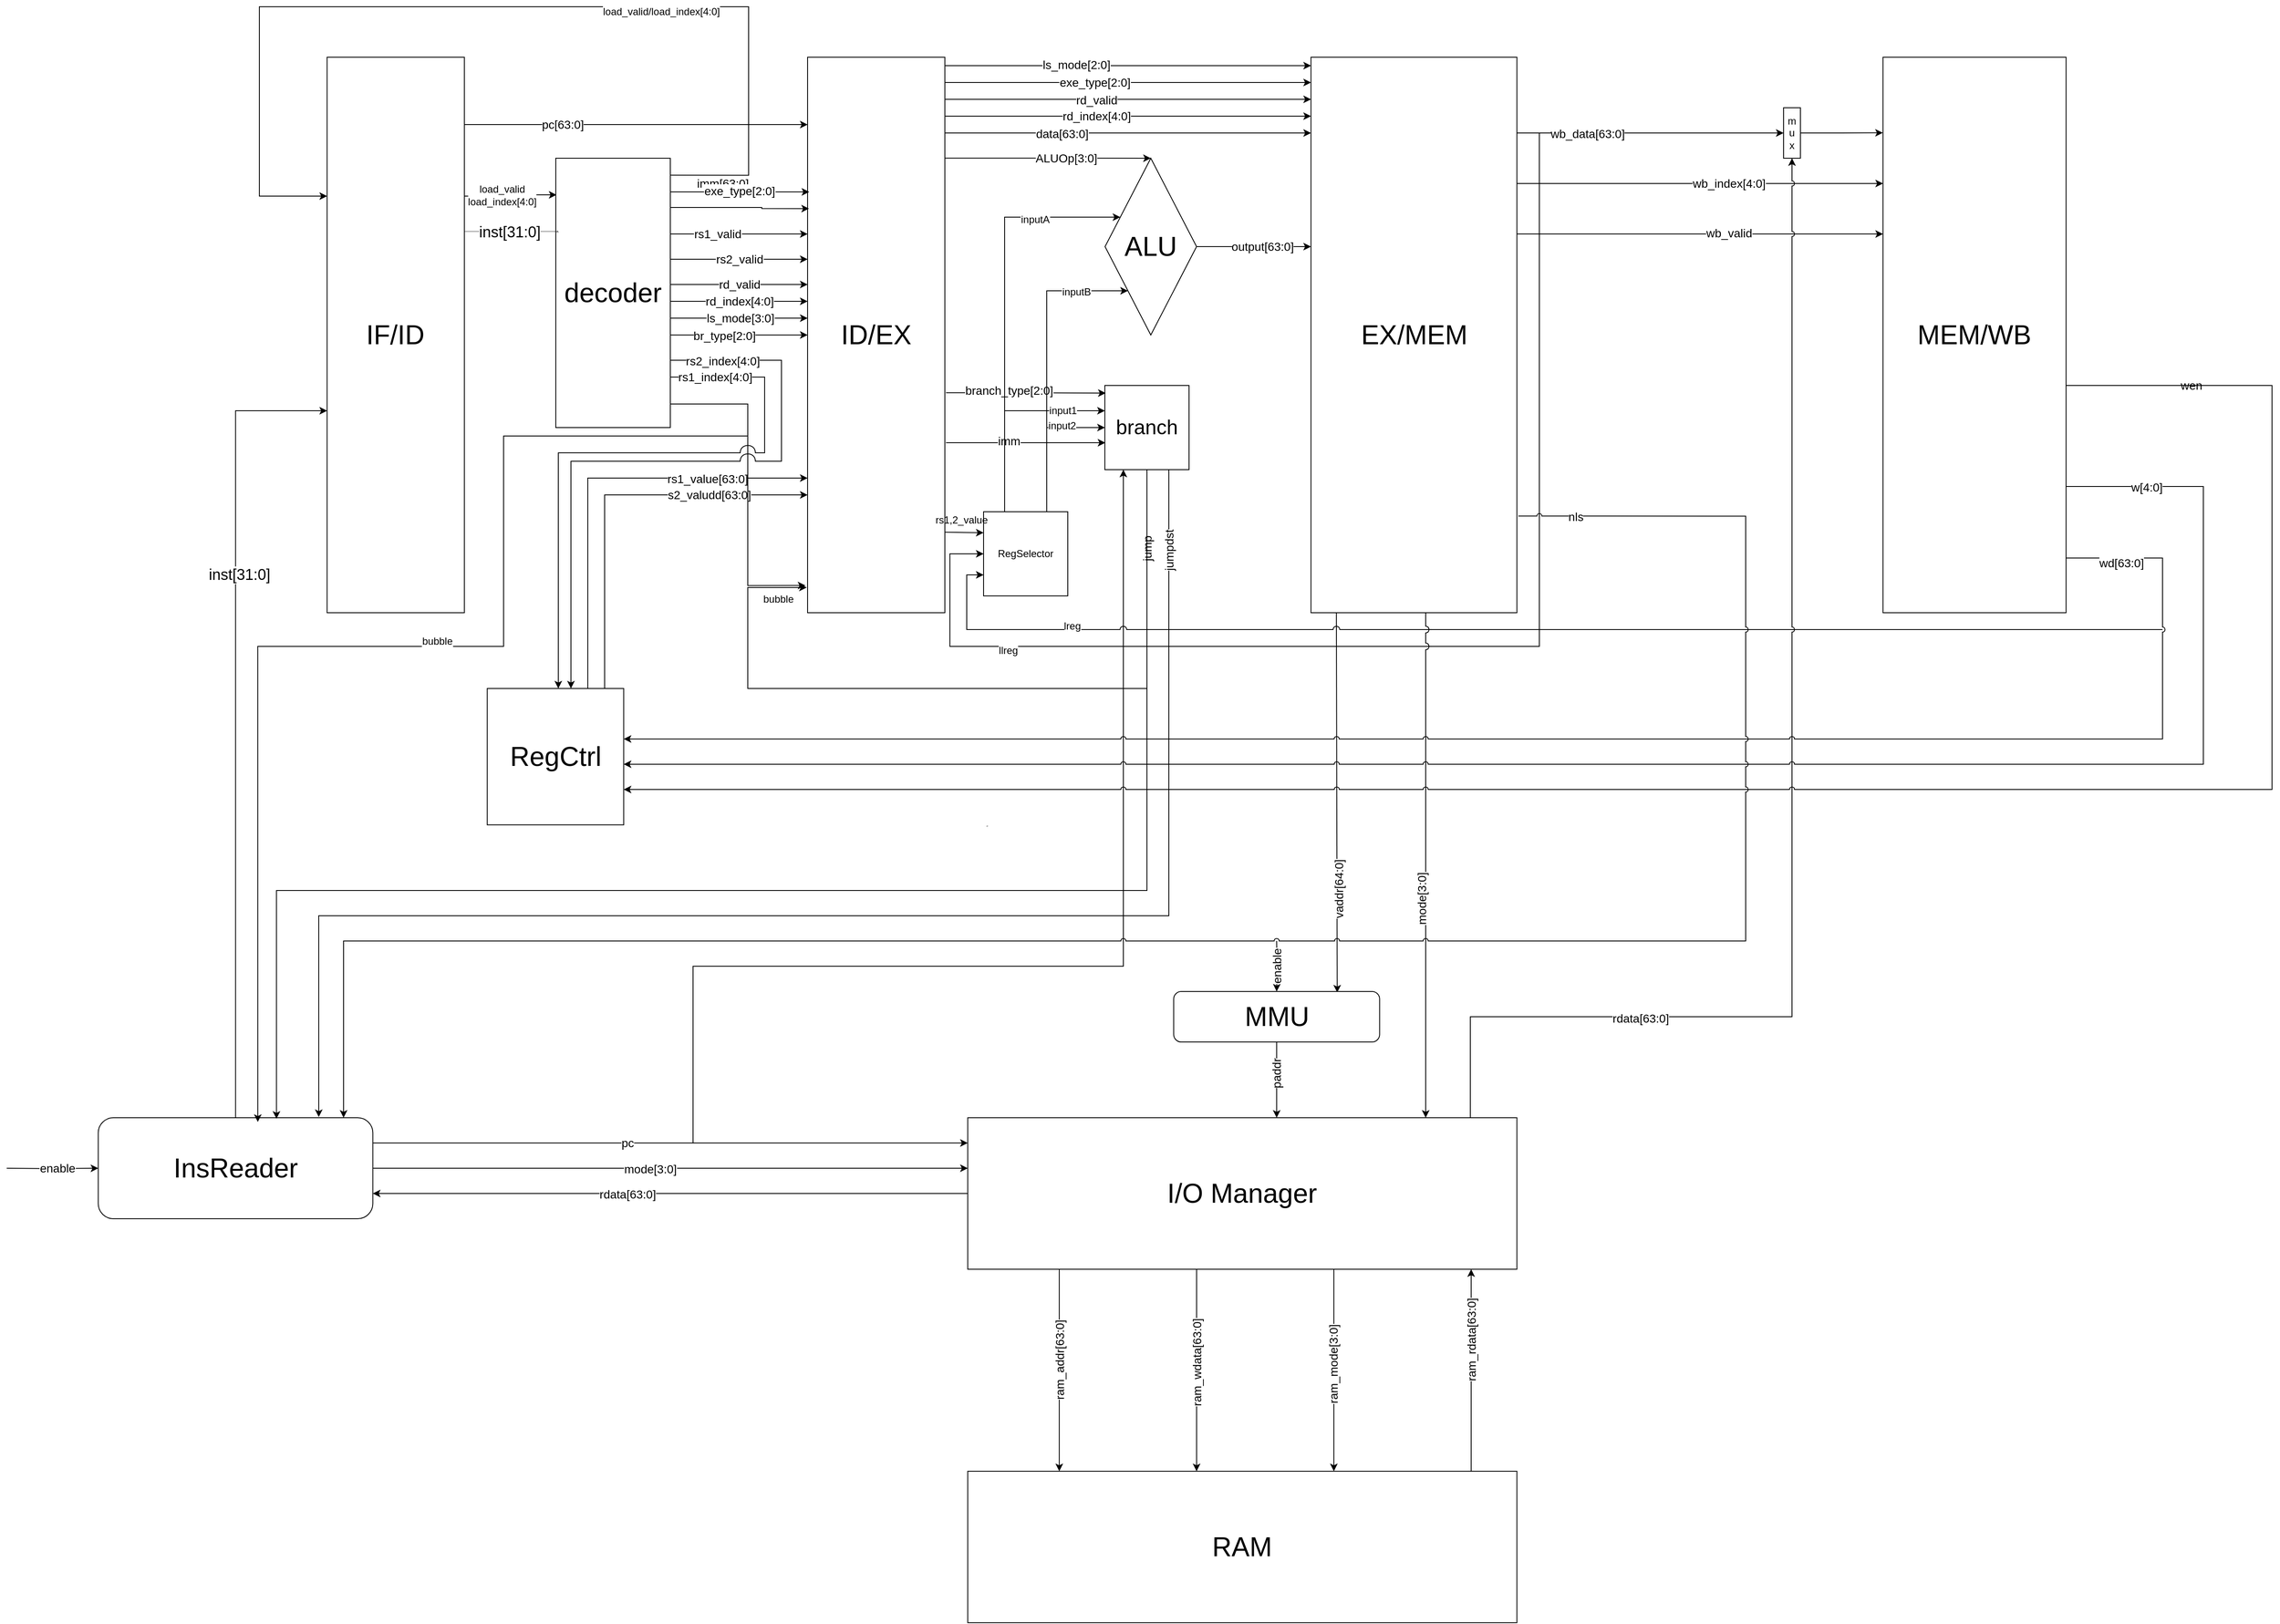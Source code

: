 <mxfile type="github" version="11.0.0"><diagram id="Ys9plIMEWjF186C1SJvL" name="Page-1"><mxGraphModel page="1" grid="1" shadow="0" math="0" pageHeight="2339" pageWidth="3300" pageScale="1" fold="1" arrows="1" connect="1" tooltips="1" guides="1" gridSize="10" dy="1014" dx="1774"><root><mxCell id="0" /><mxCell id="1" parent="0" /><mxCell id="OdFu6j6C0DvoO6vhGQql-11" parent="1" style="edgeStyle=orthogonalEdgeStyle;rounded=0;orthogonalLoop=1;jettySize=auto;html=1;fontSize=14;" target="ZigvVun1-Oz8XMNLbB8I-7" source="ZigvVun1-Oz8XMNLbB8I-3" edge="1"><mxGeometry as="geometry" relative="1"><Array as="points"><mxPoint y="340" x="650" /><mxPoint y="340" x="650" /></Array></mxGeometry></mxCell><mxCell id="OdFu6j6C0DvoO6vhGQql-12" value="pc[63:0]" parent="OdFu6j6C0DvoO6vhGQql-11" connectable="0" vertex="1" style="text;html=1;resizable=0;points=[];align=center;verticalAlign=middle;labelBackgroundColor=#ffffff;fontSize=14;"><mxGeometry as="geometry" y="-3" x="-0.428" relative="1"><mxPoint as="offset" y="-3" /></mxGeometry></mxCell><mxCell id="bIyRIv3_b1dbhp4hnQxT-7" parent="1" style="edgeStyle=orthogonalEdgeStyle;rounded=0;orthogonalLoop=1;jettySize=auto;html=1;exitX=1;exitY=0.25;exitDx=0;exitDy=0;entryX=0.006;entryY=0.136;entryDx=0;entryDy=0;entryPerimeter=0;" target="3jL-bCs1GaXZ-DOKsFJh-29" source="ZigvVun1-Oz8XMNLbB8I-3" edge="1"><mxGeometry as="geometry" relative="1" /></mxCell><mxCell id="bIyRIv3_b1dbhp4hnQxT-8" value="load_valid&lt;br&gt;load_index[4:0]" parent="bIyRIv3_b1dbhp4hnQxT-7" connectable="0" vertex="1" style="text;html=1;resizable=0;points=[];align=center;verticalAlign=middle;labelBackgroundColor=#ffffff;"><mxGeometry as="geometry" y="2" x="-0.2" relative="1"><mxPoint as="offset" y="1" /></mxGeometry></mxCell><mxCell id="ZigvVun1-Oz8XMNLbB8I-3" value="&lt;font style=&quot;font-size: 32px&quot;&gt;IF/ID&lt;/font&gt;" parent="1" vertex="1" style="rounded=0;whiteSpace=wrap;html=1;fontSize=8;"><mxGeometry as="geometry" height="660" width="163.03" y="260" x="400.404" /></mxCell><mxCell id="R68iFmrZ4ruvfKdIdsfy-54" parent="1" style="edgeStyle=orthogonalEdgeStyle;rounded=0;jumpStyle=arc;jumpSize=18;orthogonalLoop=1;jettySize=auto;html=1;entryX=0.5;entryY=0;entryDx=0;entryDy=0;shadow=0;startSize=6;endSize=6;strokeWidth=1;fontSize=5;" target="R68iFmrZ4ruvfKdIdsfy-37" edge="1"><mxGeometry as="geometry" relative="1"><mxPoint as="sourcePoint" y="379.833" x="1134.04" /><Array as="points"><mxPoint y="380" x="1269.899" /><mxPoint y="380" x="1269.899" /></Array></mxGeometry></mxCell><mxCell id="R68iFmrZ4ruvfKdIdsfy-67" value="ALUOp[3:0]" parent="R68iFmrZ4ruvfKdIdsfy-54" connectable="0" vertex="1" style="text;html=1;resizable=0;points=[];align=center;verticalAlign=middle;labelBackgroundColor=#ffffff;fontSize=14;"><mxGeometry as="geometry" x="0.118" relative="1"><mxPoint as="offset" x="7.5" /></mxGeometry></mxCell><mxCell id="3jL-bCs1GaXZ-DOKsFJh-13" parent="1" style="edgeStyle=orthogonalEdgeStyle;rounded=0;comic=0;orthogonalLoop=1;jettySize=auto;html=1;startSize=6;endSize=6;strokeColor=#000000;fontSize=2;exitX=1;exitY=0.25;exitDx=0;exitDy=0;" target="3jL-bCs1GaXZ-DOKsFJh-4" source="3jL-bCs1GaXZ-DOKsFJh-1" edge="1"><mxGeometry as="geometry" relative="1"><mxPoint as="targetPoint" y="740" x="1345.98" /><Array as="points"><mxPoint y="1550" x="835" /><mxPoint y="1340" x="835" /><mxPoint y="1340" x="1346" /></Array></mxGeometry></mxCell><mxCell id="3jL-bCs1GaXZ-DOKsFJh-14" value="pc" parent="3jL-bCs1GaXZ-DOKsFJh-13" connectable="0" vertex="1" style="text;html=1;resizable=0;points=[];align=center;verticalAlign=middle;labelBackgroundColor=#ffffff;fontSize=2;"><mxGeometry as="geometry" y="-5" x="0.116" relative="1"><mxPoint as="offset" y="-172" x="-4" /></mxGeometry></mxCell><mxCell id="OdFu6j6C0DvoO6vhGQql-13" parent="1" style="edgeStyle=orthogonalEdgeStyle;rounded=0;orthogonalLoop=1;jettySize=auto;html=1;fontSize=14;" target="ZigvVun1-Oz8XMNLbB8I-8" source="ZigvVun1-Oz8XMNLbB8I-7" edge="1"><mxGeometry as="geometry" relative="1"><Array as="points"><mxPoint y="270" x="1380" /><mxPoint y="270" x="1380" /></Array></mxGeometry></mxCell><mxCell id="OdFu6j6C0DvoO6vhGQql-14" value="ls_mode[2:0]" parent="OdFu6j6C0DvoO6vhGQql-13" connectable="0" vertex="1" style="text;html=1;resizable=0;points=[];align=center;verticalAlign=middle;labelBackgroundColor=#ffffff;fontSize=14;"><mxGeometry as="geometry" y="90" x="0.132" relative="1"><mxPoint as="offset" y="89" x="-90" /></mxGeometry></mxCell><mxCell id="OdFu6j6C0DvoO6vhGQql-15" parent="1" style="edgeStyle=orthogonalEdgeStyle;rounded=0;orthogonalLoop=1;jettySize=auto;html=1;fontSize=14;" target="ZigvVun1-Oz8XMNLbB8I-8" source="ZigvVun1-Oz8XMNLbB8I-7" edge="1"><mxGeometry as="geometry" relative="1"><Array as="points"><mxPoint y="350" x="1480" /><mxPoint y="350" x="1480" /></Array></mxGeometry></mxCell><mxCell id="OdFu6j6C0DvoO6vhGQql-16" value="data[63:0]" parent="OdFu6j6C0DvoO6vhGQql-15" connectable="0" vertex="1" style="text;html=1;resizable=0;points=[];align=center;verticalAlign=middle;labelBackgroundColor=#ffffff;fontSize=14;"><mxGeometry as="geometry" y="-207" x="0.592" relative="1"><mxPoint as="offset" y="-206" x="-207" /></mxGeometry></mxCell><mxCell id="IoLRiApDYhdtXGmUheC4-118" parent="1" style="edgeStyle=orthogonalEdgeStyle;rounded=0;orthogonalLoop=1;jettySize=auto;html=1;exitX=0.994;exitY=0.855;exitDx=0;exitDy=0;entryX=0;entryY=0.25;entryDx=0;entryDy=0;exitPerimeter=0;" target="IoLRiApDYhdtXGmUheC4-116" source="ZigvVun1-Oz8XMNLbB8I-7" edge="1"><mxGeometry as="geometry" relative="1"><Array as="points"><mxPoint y="824" x="1134" /><mxPoint y="825" x="1134" /></Array></mxGeometry></mxCell><mxCell id="ZigvVun1-Oz8XMNLbB8I-7" value="&lt;font style=&quot;font-size: 32px&quot;&gt;ID/EX&lt;/font&gt;" parent="1" vertex="1" style="rounded=0;whiteSpace=wrap;html=1;fontSize=8;"><mxGeometry as="geometry" height="660" width="163.03" y="260" x="971.01" /></mxCell><mxCell id="R68iFmrZ4ruvfKdIdsfy-41" parent="1" style="edgeStyle=orthogonalEdgeStyle;rounded=0;jumpStyle=arc;jumpSize=8;orthogonalLoop=1;jettySize=auto;html=1;shadow=0;startSize=6;endSize=6;strokeWidth=1;fontSize=3;entryX=0.794;entryY=0.02;entryDx=0;entryDy=0;entryPerimeter=0;" target="R68iFmrZ4ruvfKdIdsfy-2" edge="1"><mxGeometry as="geometry" relative="1"><Array as="points"><mxPoint y="920" x="1600" /></Array><mxPoint as="sourcePoint" y="920" x="1598.95" /><mxPoint as="targetPoint" y="1340" x="1487.273" /></mxGeometry></mxCell><mxCell id="R68iFmrZ4ruvfKdIdsfy-61" value="vaddr[64:0]" parent="R68iFmrZ4ruvfKdIdsfy-41" connectable="0" vertex="1" style="text;html=1;resizable=0;points=[];align=center;verticalAlign=middle;labelBackgroundColor=#ffffff;fontSize=14;horizontal=0;"><mxGeometry as="geometry" y="2" x="0.556" relative="1"><mxPoint as="offset" y="-22" x="-0.5" /></mxGeometry></mxCell><mxCell id="IoLRiApDYhdtXGmUheC4-131" parent="1" style="edgeStyle=orthogonalEdgeStyle;rounded=0;orthogonalLoop=1;jettySize=auto;html=1;entryX=0;entryY=0.75;entryDx=0;entryDy=0;jumpStyle=arc;jumpSize=8;" target="IoLRiApDYhdtXGmUheC4-116" edge="1"><mxGeometry as="geometry" relative="1"><mxPoint as="sourcePoint" y="940" x="2580" /><Array as="points"><mxPoint y="940" x="2510" /><mxPoint y="940" x="1160" /><mxPoint y="875" x="1160" /></Array></mxGeometry></mxCell><mxCell id="IoLRiApDYhdtXGmUheC4-135" value="lreg" parent="IoLRiApDYhdtXGmUheC4-131" connectable="0" vertex="1" style="text;html=1;resizable=0;points=[];align=center;verticalAlign=middle;labelBackgroundColor=#ffffff;"><mxGeometry as="geometry" y="-4" x="0.721" relative="1"><mxPoint as="offset" /></mxGeometry></mxCell><mxCell id="ZigvVun1-Oz8XMNLbB8I-8" value="&lt;font style=&quot;font-size: 32px&quot;&gt;EX/MEM&lt;/font&gt;" parent="1" vertex="1" style="rounded=0;whiteSpace=wrap;html=1;fontSize=8;"><mxGeometry as="geometry" height="660" width="244.545" y="260" x="1568.788" /></mxCell><mxCell id="R68iFmrZ4ruvfKdIdsfy-55" parent="1" style="edgeStyle=orthogonalEdgeStyle;rounded=0;jumpStyle=arc;jumpSize=18;orthogonalLoop=1;jettySize=auto;html=1;shadow=0;startSize=6;endSize=6;strokeWidth=1;fontSize=5;" target="ZigvVun1-Oz8XMNLbB8I-8" source="ZigvVun1-Oz8XMNLbB8I-7" edge="1"><mxGeometry as="geometry" relative="1"><Array as="points"><mxPoint y="290" x="1260" /><mxPoint y="290" x="1260" /></Array></mxGeometry></mxCell><mxCell id="3jL-bCs1GaXZ-DOKsFJh-62" value="exe_type[2:0]" parent="R68iFmrZ4ruvfKdIdsfy-55" connectable="0" vertex="1" style="text;html=1;resizable=0;points=[];align=center;verticalAlign=middle;labelBackgroundColor=#ffffff;fontSize=14;"><mxGeometry as="geometry" y="12" x="-0.125" relative="1"><mxPoint as="offset" y="12" x="-12" /></mxGeometry></mxCell><mxCell id="3jL-bCs1GaXZ-DOKsFJh-69" value="" parent="1" style="edgeStyle=orthogonalEdgeStyle;rounded=0;comic=0;jumpSize=8;orthogonalLoop=1;jettySize=auto;html=1;startSize=6;endSize=6;strokeColor=#000000;fontSize=3;" target="ZigvVun1-Oz8XMNLbB8I-8" source="ZigvVun1-Oz8XMNLbB8I-7" edge="1"><mxGeometry as="geometry" relative="1"><Array as="points"><mxPoint y="310" x="1260" /><mxPoint y="310" x="1260" /></Array></mxGeometry></mxCell><mxCell id="3jL-bCs1GaXZ-DOKsFJh-71" value="rd_valid" parent="3jL-bCs1GaXZ-DOKsFJh-69" connectable="0" vertex="1" style="text;html=1;resizable=0;points=[];align=center;verticalAlign=middle;labelBackgroundColor=#ffffff;fontSize=14;"><mxGeometry as="geometry" y="-10" x="-0.125" relative="1"><mxPoint as="offset" y="-9" x="-10" /></mxGeometry></mxCell><mxCell id="3jL-bCs1GaXZ-DOKsFJh-70" value="" parent="1" style="edgeStyle=orthogonalEdgeStyle;rounded=0;comic=0;jumpSize=8;orthogonalLoop=1;jettySize=auto;html=1;startSize=6;endSize=6;strokeColor=#000000;fontSize=3;" target="ZigvVun1-Oz8XMNLbB8I-8" source="ZigvVun1-Oz8XMNLbB8I-7" edge="1"><mxGeometry as="geometry" relative="1"><Array as="points"><mxPoint y="330" x="1260" /><mxPoint y="330" x="1260" /></Array></mxGeometry></mxCell><mxCell id="3jL-bCs1GaXZ-DOKsFJh-72" value="rd_index[4:0]" parent="3jL-bCs1GaXZ-DOKsFJh-70" connectable="0" vertex="1" style="text;html=1;resizable=0;points=[];align=center;verticalAlign=middle;labelBackgroundColor=#ffffff;fontSize=14;"><mxGeometry as="geometry" y="-10" x="-0.125" relative="1"><mxPoint as="offset" y="-10" x="-10" /></mxGeometry></mxCell><mxCell id="IoLRiApDYhdtXGmUheC4-137" parent="1" style="edgeStyle=orthogonalEdgeStyle;rounded=0;orthogonalLoop=1;jettySize=auto;html=1;entryX=0;entryY=0.5;entryDx=0;entryDy=0;" target="IoLRiApDYhdtXGmUheC4-116" edge="1"><mxGeometry as="geometry" relative="1"><mxPoint as="sourcePoint" y="350" x="1840" /><Array as="points"><mxPoint y="960" x="1840" /><mxPoint y="960" x="1140" /><mxPoint y="850" x="1140" /></Array></mxGeometry></mxCell><mxCell id="IoLRiApDYhdtXGmUheC4-138" value="llreg" parent="IoLRiApDYhdtXGmUheC4-137" connectable="0" vertex="1" style="text;html=1;resizable=0;points=[];align=center;verticalAlign=middle;labelBackgroundColor=#ffffff;"><mxGeometry as="geometry" y="5" x="0.7" relative="1"><mxPoint as="offset" /></mxGeometry></mxCell><mxCell id="ZigvVun1-Oz8XMNLbB8I-9" value="&lt;font style=&quot;font-size: 32px&quot;&gt;MEM/WB&lt;/font&gt;" parent="1" vertex="1" style="rounded=0;whiteSpace=wrap;html=1;fontSize=8;"><mxGeometry as="geometry" height="660" width="217.374" y="260" x="2248.081" /></mxCell><mxCell id="3jL-bCs1GaXZ-DOKsFJh-63" parent="1" style="edgeStyle=orthogonalEdgeStyle;rounded=0;comic=0;jumpSize=8;orthogonalLoop=1;jettySize=auto;html=1;startSize=6;endSize=6;strokeColor=#000000;fontSize=3;" source="ZigvVun1-Oz8XMNLbB8I-8" edge="1"><mxGeometry as="geometry" relative="1"><Array as="points"><mxPoint y="350" x="2085.051" /><mxPoint y="350" x="2085.051" /></Array><mxPoint as="targetPoint" y="350" x="2130" /></mxGeometry></mxCell><mxCell id="3jL-bCs1GaXZ-DOKsFJh-64" value="wb_data[63:0]" parent="3jL-bCs1GaXZ-DOKsFJh-63" connectable="0" vertex="1" style="text;html=1;resizable=0;points=[];align=center;verticalAlign=middle;labelBackgroundColor=#ffffff;fontSize=14;"><mxGeometry as="geometry" y="-21" x="0.25" relative="1"><mxPoint as="offset" y="-20.5" x="-115" /></mxGeometry></mxCell><mxCell id="3jL-bCs1GaXZ-DOKsFJh-65" parent="1" style="edgeStyle=orthogonalEdgeStyle;rounded=0;comic=0;jumpSize=8;orthogonalLoop=1;jettySize=auto;html=1;startSize=6;endSize=6;strokeColor=#000000;fontSize=3;" target="ZigvVun1-Oz8XMNLbB8I-9" source="ZigvVun1-Oz8XMNLbB8I-8" edge="1"><mxGeometry as="geometry" relative="1"><Array as="points"><mxPoint y="410" x="2085.051" /><mxPoint y="410" x="2085.051" /></Array></mxGeometry></mxCell><mxCell id="3jL-bCs1GaXZ-DOKsFJh-66" value="wb_index[4:0]" parent="3jL-bCs1GaXZ-DOKsFJh-65" connectable="0" vertex="1" style="text;html=1;resizable=0;points=[];align=center;verticalAlign=middle;labelBackgroundColor=#ffffff;fontSize=14;"><mxGeometry as="geometry" y="-24" x="0.25" relative="1"><mxPoint as="offset" y="-24" x="-20" /></mxGeometry></mxCell><mxCell id="3jL-bCs1GaXZ-DOKsFJh-67" parent="1" style="edgeStyle=orthogonalEdgeStyle;rounded=0;comic=0;jumpSize=8;orthogonalLoop=1;jettySize=auto;html=1;startSize=6;endSize=6;strokeColor=#000000;fontSize=3;" target="ZigvVun1-Oz8XMNLbB8I-9" source="ZigvVun1-Oz8XMNLbB8I-8" edge="1"><mxGeometry as="geometry" relative="1"><Array as="points"><mxPoint y="470" x="2085.051" /><mxPoint y="470" x="2085.051" /></Array></mxGeometry></mxCell><mxCell id="3jL-bCs1GaXZ-DOKsFJh-68" value="wb_valid" parent="3jL-bCs1GaXZ-DOKsFJh-67" connectable="0" vertex="1" style="text;html=1;resizable=0;points=[];align=center;verticalAlign=middle;labelBackgroundColor=#ffffff;fontSize=14;"><mxGeometry as="geometry" y="20" x="0.25" relative="1"><mxPoint as="offset" y="19" x="-20" /></mxGeometry></mxCell><mxCell id="R68iFmrZ4ruvfKdIdsfy-46" parent="1" style="edgeStyle=orthogonalEdgeStyle;rounded=0;jumpStyle=arc;jumpSize=18;orthogonalLoop=1;jettySize=auto;html=1;shadow=0;startSize=6;endSize=6;strokeWidth=1;fontSize=3;" target="R68iFmrZ4ruvfKdIdsfy-12" source="R68iFmrZ4ruvfKdIdsfy-2" edge="1"><mxGeometry as="geometry" relative="1"><mxPoint as="targetPoint" y="1517" x="1536.182" /><Array as="points"><mxPoint y="1500" x="1528" /><mxPoint y="1500" x="1528" /></Array></mxGeometry></mxCell><mxCell id="R68iFmrZ4ruvfKdIdsfy-60" value="paddr" parent="R68iFmrZ4ruvfKdIdsfy-46" connectable="0" vertex="1" style="text;html=1;resizable=0;points=[];align=center;verticalAlign=middle;labelBackgroundColor=#ffffff;fontSize=14;horizontal=0;"><mxGeometry as="geometry" x="-0.17" relative="1"><mxPoint as="offset" /></mxGeometry></mxCell><mxCell id="3jL-bCs1GaXZ-DOKsFJh-60" parent="1" style="edgeStyle=orthogonalEdgeStyle;rounded=0;comic=0;jumpSize=8;orthogonalLoop=1;jettySize=auto;html=1;startSize=6;endSize=6;strokeColor=#000000;fontSize=3;" target="R68iFmrZ4ruvfKdIdsfy-2" edge="1"><mxGeometry as="geometry" relative="1"><mxPoint as="sourcePoint" y="1310" x="1528.03" /></mxGeometry></mxCell><mxCell id="3jL-bCs1GaXZ-DOKsFJh-61" value="enable" parent="3jL-bCs1GaXZ-DOKsFJh-60" connectable="0" vertex="1" style="text;html=1;resizable=0;points=[];align=center;verticalAlign=middle;labelBackgroundColor=#ffffff;fontSize=14;horizontal=0;"><mxGeometry as="geometry" x="0.813" relative="1"><mxPoint as="offset" y="-24.5" /></mxGeometry></mxCell><mxCell id="R68iFmrZ4ruvfKdIdsfy-2" value="&lt;font style=&quot;font-size: 32px&quot;&gt;MMU&lt;/font&gt;" parent="1" vertex="1" style="rounded=1;whiteSpace=wrap;html=1;fontSize=8;"><mxGeometry as="geometry" height="60" width="244.545" y="1370" x="1405.758" /></mxCell><mxCell id="R68iFmrZ4ruvfKdIdsfy-48" parent="1" style="edgeStyle=orthogonalEdgeStyle;rounded=0;jumpStyle=arc;jumpSize=6;orthogonalLoop=1;jettySize=auto;html=1;shadow=0;startSize=6;endSize=6;strokeWidth=1;fontSize=5;entryX=0.5;entryY=1;entryDx=0;entryDy=0;" target="IoLRiApDYhdtXGmUheC4-133" source="R68iFmrZ4ruvfKdIdsfy-12" edge="1"><mxGeometry as="geometry" relative="1"><mxPoint as="targetPoint" y="890" x="2248.081" /><Array as="points"><mxPoint y="1400" x="1758" /><mxPoint y="1400" x="2140" /></Array></mxGeometry></mxCell><mxCell id="R68iFmrZ4ruvfKdIdsfy-12" value="&lt;font style=&quot;font-size: 32px&quot;&gt;I/O Manager&lt;/font&gt;" parent="1" vertex="1" style="rounded=0;whiteSpace=wrap;html=1;fontSize=8;"><mxGeometry as="geometry" height="180" width="652.121" y="1520" x="1161.212" /></mxCell><mxCell id="R68iFmrZ4ruvfKdIdsfy-53" parent="1" style="edgeStyle=orthogonalEdgeStyle;rounded=0;jumpStyle=arc;jumpSize=8;orthogonalLoop=1;jettySize=auto;html=1;shadow=0;startSize=6;endSize=6;strokeWidth=1;fontSize=5;" target="R68iFmrZ4ruvfKdIdsfy-12" source="ZigvVun1-Oz8XMNLbB8I-8" edge="1"><mxGeometry as="geometry" relative="1"><Array as="points"><mxPoint y="1490" x="1705" /><mxPoint y="1490" x="1705" /></Array></mxGeometry></mxCell><mxCell id="R68iFmrZ4ruvfKdIdsfy-62" value="mode[3:0]" parent="R68iFmrZ4ruvfKdIdsfy-53" connectable="0" vertex="1" style="text;html=1;resizable=0;points=[];align=center;verticalAlign=middle;labelBackgroundColor=#ffffff;fontSize=14;horizontal=0;"><mxGeometry as="geometry" y="1" x="0.178" relative="1"><mxPoint as="offset" y="-13" x="-5.5" /></mxGeometry></mxCell><mxCell id="R68iFmrZ4ruvfKdIdsfy-15" value="" parent="1" style="edgeStyle=orthogonalEdgeStyle;rounded=0;orthogonalLoop=1;jettySize=auto;html=1;fontSize=8;jumpStyle=arc;endSize=6;" target="R68iFmrZ4ruvfKdIdsfy-12" source="R68iFmrZ4ruvfKdIdsfy-13" edge="1"><mxGeometry as="geometry" relative="1"><Array as="points"><mxPoint y="1910" x="1758.99" /><mxPoint y="1910" x="1758.99" /></Array></mxGeometry></mxCell><mxCell id="R68iFmrZ4ruvfKdIdsfy-21" value="ram_rdata[63:0]" parent="R68iFmrZ4ruvfKdIdsfy-15" connectable="0" vertex="1" style="text;html=1;resizable=0;points=[];align=center;verticalAlign=middle;labelBackgroundColor=#ffffff;fontSize=14;horizontal=0;direction=south;"><mxGeometry as="geometry" x="0.298" relative="1"><mxPoint as="offset" /></mxGeometry></mxCell><mxCell id="R68iFmrZ4ruvfKdIdsfy-13" value="&lt;font style=&quot;font-size: 32px&quot;&gt;RAM&lt;/font&gt;" parent="1" vertex="1" style="rounded=0;whiteSpace=wrap;html=1;fontSize=8;"><mxGeometry as="geometry" height="180" width="652.121" y="1940" x="1161.212" /></mxCell><mxCell id="R68iFmrZ4ruvfKdIdsfy-14" value="" parent="1" style="edgeStyle=orthogonalEdgeStyle;rounded=0;orthogonalLoop=1;jettySize=auto;html=1;fontSize=8;jumpStyle=arc;endSize=6;" target="R68iFmrZ4ruvfKdIdsfy-13" source="R68iFmrZ4ruvfKdIdsfy-12" edge="1"><mxGeometry as="geometry" relative="1"><Array as="points"><mxPoint y="1850" x="1432.929" /><mxPoint y="1850" x="1432.929" /></Array></mxGeometry></mxCell><mxCell id="R68iFmrZ4ruvfKdIdsfy-19" value="ram_wdata[63:0]" parent="R68iFmrZ4ruvfKdIdsfy-14" connectable="0" vertex="1" style="text;html=1;resizable=0;points=[];align=center;verticalAlign=middle;labelBackgroundColor=#ffffff;fontSize=14;horizontal=0;"><mxGeometry as="geometry" y="9" relative="1"><mxPoint as="offset" y="-9" x="-9" /></mxGeometry></mxCell><mxCell id="R68iFmrZ4ruvfKdIdsfy-17" value="" parent="1" style="edgeStyle=orthogonalEdgeStyle;rounded=0;orthogonalLoop=1;jettySize=auto;html=1;fontSize=8;jumpStyle=arc;endSize=6;" target="R68iFmrZ4ruvfKdIdsfy-13" source="R68iFmrZ4ruvfKdIdsfy-12" edge="1"><mxGeometry as="geometry" relative="1"><Array as="points"><mxPoint y="1910" x="1595.96" /><mxPoint y="1910" x="1595.96" /></Array></mxGeometry></mxCell><mxCell id="R68iFmrZ4ruvfKdIdsfy-20" value="ram_mode[3:0]" parent="R68iFmrZ4ruvfKdIdsfy-17" connectable="0" vertex="1" style="text;html=1;resizable=0;points=[];align=center;verticalAlign=middle;labelBackgroundColor=#ffffff;fontSize=14;horizontal=0;"><mxGeometry as="geometry" y="-7" relative="1"><mxPoint as="offset" y="-7" x="6" /></mxGeometry></mxCell><mxCell id="R68iFmrZ4ruvfKdIdsfy-16" value="" parent="1" style="edgeStyle=orthogonalEdgeStyle;rounded=0;orthogonalLoop=1;jettySize=auto;html=1;fontSize=8;endSize=6;" target="R68iFmrZ4ruvfKdIdsfy-13" source="R68iFmrZ4ruvfKdIdsfy-12" edge="1"><mxGeometry as="geometry" relative="1"><Array as="points"><mxPoint y="1910" x="1269.899" /><mxPoint y="1910" x="1269.899" /></Array></mxGeometry></mxCell><mxCell id="R68iFmrZ4ruvfKdIdsfy-18" value="ram_addr[63:0]" parent="R68iFmrZ4ruvfKdIdsfy-16" connectable="0" vertex="1" style="text;html=1;resizable=0;points=[];align=center;verticalAlign=middle;labelBackgroundColor=#ffffff;fontSize=14;horizontal=0;"><mxGeometry as="geometry" y="-12" relative="1"><mxPoint as="offset" y="-12" x="12" /></mxGeometry></mxCell><mxCell id="R68iFmrZ4ruvfKdIdsfy-35" parent="1" style="edgeStyle=orthogonalEdgeStyle;rounded=0;jumpStyle=arc;jumpSize=18;orthogonalLoop=1;jettySize=auto;html=1;shadow=0;startSize=6;fontSize=3;endSize=6;" source="R68iFmrZ4ruvfKdIdsfy-31" edge="1"><mxGeometry as="geometry" relative="1"><mxPoint as="targetPoint" y="760" x="971" /><Array as="points"><mxPoint y="760" x="710" /></Array></mxGeometry></mxCell><mxCell id="R68iFmrZ4ruvfKdIdsfy-72" value="rs1_value[63:0]" parent="R68iFmrZ4ruvfKdIdsfy-35" connectable="0" vertex="1" style="text;html=1;resizable=0;points=[];align=center;verticalAlign=middle;labelBackgroundColor=#ffffff;fontSize=14;"><mxGeometry as="geometry" y="-6" x="0.517" relative="1"><mxPoint as="offset" y="-5" x="4" /></mxGeometry></mxCell><mxCell id="R68iFmrZ4ruvfKdIdsfy-36" parent="1" style="edgeStyle=orthogonalEdgeStyle;rounded=0;jumpStyle=arc;jumpSize=18;orthogonalLoop=1;jettySize=auto;html=1;shadow=0;startSize=6;fontSize=3;endSize=6;" source="R68iFmrZ4ruvfKdIdsfy-31" edge="1"><mxGeometry as="geometry" relative="1"><mxPoint as="targetPoint" y="780" x="971" /><Array as="points"><mxPoint y="780" x="730" /><mxPoint y="780" x="971" /></Array></mxGeometry></mxCell><mxCell id="R68iFmrZ4ruvfKdIdsfy-73" value="s2_valudd[63:0]" parent="R68iFmrZ4ruvfKdIdsfy-36" connectable="0" vertex="1" style="text;html=1;resizable=0;points=[];align=center;verticalAlign=middle;labelBackgroundColor=#ffffff;fontSize=14;"><mxGeometry as="geometry" y="-5" x="0.599" relative="1"><mxPoint as="offset" y="-5" x="-22.5" /></mxGeometry></mxCell><mxCell id="R68iFmrZ4ruvfKdIdsfy-52" parent="1" style="edgeStyle=orthogonalEdgeStyle;rounded=0;jumpStyle=arc;jumpSize=18;orthogonalLoop=1;jettySize=auto;html=1;shadow=0;startSize=6;endSize=6;strokeWidth=1;fontSize=5;" edge="1"><mxGeometry as="geometry" relative="1"><Array as="points"><mxPoint y="1550" x="460.182" /><mxPoint y="1550" x="1155.778" /></Array><mxPoint as="sourcePoint" y="1550" x="460.182" /><mxPoint as="targetPoint" y="1550" x="1161.212" /></mxGeometry></mxCell><mxCell id="R68iFmrZ4ruvfKdIdsfy-59" value="pc" parent="R68iFmrZ4ruvfKdIdsfy-52" connectable="0" vertex="1" style="text;html=1;resizable=0;points=[];align=center;verticalAlign=middle;labelBackgroundColor=#ffffff;fontSize=14;"><mxGeometry as="geometry" x="-0.152" relative="1"><mxPoint as="offset" /></mxGeometry></mxCell><mxCell id="R68iFmrZ4ruvfKdIdsfy-31" value="&lt;font style=&quot;font-size: 32px&quot;&gt;RegCtrl&lt;/font&gt;" parent="1" vertex="1" style="whiteSpace=wrap;html=1;aspect=fixed;fontSize=3;"><mxGeometry as="geometry" height="162.055" width="162.055" y="1010" x="590.606" /></mxCell><mxCell id="3jL-bCs1GaXZ-DOKsFJh-23" parent="1" style="edgeStyle=orthogonalEdgeStyle;rounded=0;comic=0;orthogonalLoop=1;jettySize=auto;html=1;startSize=6;endSize=6;strokeColor=#000000;fontSize=3;jumpStyle=arc;" target="R68iFmrZ4ruvfKdIdsfy-31" source="ZigvVun1-Oz8XMNLbB8I-9" edge="1"><mxGeometry as="geometry" relative="1"><mxPoint as="targetPoint" y="1040" x="943.838" /><Array as="points"><mxPoint y="855" x="2580" /><mxPoint y="1070" x="2580" /></Array></mxGeometry></mxCell><mxCell id="3jL-bCs1GaXZ-DOKsFJh-26" value="wen" parent="3jL-bCs1GaXZ-DOKsFJh-23" connectable="0" vertex="1" style="text;html=1;resizable=0;points=[];align=center;verticalAlign=middle;labelBackgroundColor=#ffffff;fontSize=14;"><mxGeometry as="geometry" x="0.025" relative="1"><mxPoint as="offset" y="-420" x="810" /></mxGeometry></mxCell><mxCell id="3jL-bCs1GaXZ-DOKsFJh-24" parent="1" style="edgeStyle=orthogonalEdgeStyle;rounded=0;comic=0;orthogonalLoop=1;jettySize=auto;html=1;startSize=6;endSize=6;strokeColor=#000000;fontSize=3;jumpStyle=arc;" target="R68iFmrZ4ruvfKdIdsfy-31" source="ZigvVun1-Oz8XMNLbB8I-9" edge="1"><mxGeometry as="geometry" relative="1"><mxPoint as="targetPoint" y="1010.429" x="2629.261" /><Array as="points"><mxPoint y="770" x="2628.485" /><mxPoint y="1100" x="2628.485" /></Array></mxGeometry></mxCell><mxCell id="3jL-bCs1GaXZ-DOKsFJh-27" value="w[4:0]" parent="3jL-bCs1GaXZ-DOKsFJh-24" connectable="0" vertex="1" style="text;html=1;resizable=0;points=[];align=center;verticalAlign=middle;labelBackgroundColor=#ffffff;fontSize=14;"><mxGeometry as="geometry" x="0.47" relative="1"><mxPoint as="offset" y="-329.5" x="1180.5" /></mxGeometry></mxCell><mxCell id="3jL-bCs1GaXZ-DOKsFJh-25" parent="1" style="edgeStyle=orthogonalEdgeStyle;rounded=0;comic=0;orthogonalLoop=1;jettySize=auto;html=1;startSize=6;endSize=6;strokeColor=#000000;fontSize=3;jumpStyle=arc;" target="R68iFmrZ4ruvfKdIdsfy-31" source="ZigvVun1-Oz8XMNLbB8I-9" edge="1"><mxGeometry as="geometry" relative="1"><mxPoint as="targetPoint" y="1130" x="754" /><Array as="points"><mxPoint y="650" x="2710" /><mxPoint y="1130" x="2710" /></Array></mxGeometry></mxCell><mxCell id="3jL-bCs1GaXZ-DOKsFJh-28" value="wd[63:0]" parent="3jL-bCs1GaXZ-DOKsFJh-25" connectable="0" vertex="1" style="text;html=1;resizable=0;points=[];align=center;verticalAlign=middle;labelBackgroundColor=#ffffff;fontSize=14;"><mxGeometry as="geometry" y="1" x="0.685" relative="1"><mxPoint as="offset" y="-270.5" x="1355.5" /></mxGeometry></mxCell><mxCell id="R68iFmrZ4ruvfKdIdsfy-38" parent="1" style="edgeStyle=orthogonalEdgeStyle;rounded=0;jumpStyle=arc;jumpSize=18;orthogonalLoop=1;jettySize=auto;html=1;shadow=0;startSize=6;endSize=6;strokeWidth=1;fontSize=3;" source="R68iFmrZ4ruvfKdIdsfy-37" edge="1"><mxGeometry as="geometry" relative="1"><mxPoint as="targetPoint" y="485" x="1568.788" /><Array as="points"><mxPoint y="485" x="1541.616" /><mxPoint y="485" x="1541.616" /></Array></mxGeometry></mxCell><mxCell id="R68iFmrZ4ruvfKdIdsfy-74" value="&lt;font style=&quot;font-size: 14px&quot;&gt;output[63:0]&lt;/font&gt;" parent="R68iFmrZ4ruvfKdIdsfy-38" connectable="0" vertex="1" style="text;html=1;resizable=0;points=[];align=center;verticalAlign=middle;labelBackgroundColor=#ffffff;fontSize=14;"><mxGeometry as="geometry" y="11" x="0.602" relative="1"><mxPoint as="offset" y="11" x="-31.5" /></mxGeometry></mxCell><mxCell id="R68iFmrZ4ruvfKdIdsfy-37" value="&lt;font style=&quot;font-size: 32px&quot;&gt;ALU&lt;/font&gt;" parent="1" vertex="1" style="rhombus;whiteSpace=wrap;html=1;fontSize=5;"><mxGeometry as="geometry" height="210" width="108.687" y="380" x="1324.242" /></mxCell><mxCell id="R68iFmrZ4ruvfKdIdsfy-64" value="rdata[63:0]" parent="1" connectable="0" vertex="1" style="text;html=1;resizable=0;points=[];align=center;verticalAlign=middle;labelBackgroundColor=#ffffff;fontSize=14;"><mxGeometry as="geometry" y="1409.957" x="1990.129"><mxPoint as="offset" y="-8" x="-30" /></mxGeometry></mxCell><mxCell id="3jL-bCs1GaXZ-DOKsFJh-2" parent="1" style="edgeStyle=orthogonalEdgeStyle;rounded=0;orthogonalLoop=1;jettySize=auto;html=1;" target="ZigvVun1-Oz8XMNLbB8I-3" source="3jL-bCs1GaXZ-DOKsFJh-1" edge="1"><mxGeometry as="geometry" relative="1"><Array as="points"><mxPoint y="680" x="291.717" /></Array></mxGeometry></mxCell><mxCell id="3jL-bCs1GaXZ-DOKsFJh-3" value="&lt;font style=&quot;font-size: 18px;&quot;&gt;inst[31:0]&lt;/font&gt;" parent="3jL-bCs1GaXZ-DOKsFJh-2" connectable="0" vertex="1" style="text;html=1;resizable=0;points=[];align=center;verticalAlign=middle;labelBackgroundColor=#ffffff;fontSize=18;"><mxGeometry as="geometry" y="-4" x="0.36" relative="1"><mxPoint as="offset" /></mxGeometry></mxCell><mxCell id="3jL-bCs1GaXZ-DOKsFJh-20" parent="1" style="edgeStyle=orthogonalEdgeStyle;rounded=0;comic=0;orthogonalLoop=1;jettySize=auto;html=1;startSize=6;endSize=6;strokeColor=#000000;fontSize=3;" target="3jL-bCs1GaXZ-DOKsFJh-1" edge="1"><mxGeometry as="geometry" relative="1"><mxPoint as="sourcePoint" y="1580" x="20" /></mxGeometry></mxCell><mxCell id="3jL-bCs1GaXZ-DOKsFJh-21" value="enable" parent="3jL-bCs1GaXZ-DOKsFJh-20" connectable="0" vertex="1" style="text;html=1;resizable=0;points=[];align=center;verticalAlign=middle;labelBackgroundColor=#ffffff;fontSize=14;"><mxGeometry as="geometry" x="0.525" relative="1"><mxPoint as="offset" x="-23" /></mxGeometry></mxCell><mxCell id="3jL-bCs1GaXZ-DOKsFJh-73" parent="1" style="edgeStyle=orthogonalEdgeStyle;rounded=0;comic=0;jumpSize=8;orthogonalLoop=1;jettySize=auto;html=1;startSize=6;endSize=6;strokeColor=#000000;fontSize=3;" target="R68iFmrZ4ruvfKdIdsfy-12" source="3jL-bCs1GaXZ-DOKsFJh-1" edge="1"><mxGeometry as="geometry" relative="1"><Array as="points"><mxPoint y="1580" x="1000" /><mxPoint y="1580" x="1000" /></Array></mxGeometry></mxCell><mxCell id="3jL-bCs1GaXZ-DOKsFJh-74" value="mode[3:0]" parent="3jL-bCs1GaXZ-DOKsFJh-73" connectable="0" vertex="1" style="text;html=1;resizable=0;points=[];align=center;verticalAlign=middle;labelBackgroundColor=#ffffff;fontSize=14;"><mxGeometry as="geometry" y="-23" x="-0.002" relative="1"><mxPoint as="offset" y="-22" x="-23" /></mxGeometry></mxCell><mxCell id="3jL-bCs1GaXZ-DOKsFJh-75" parent="1" style="edgeStyle=orthogonalEdgeStyle;rounded=0;comic=0;jumpSize=8;orthogonalLoop=1;jettySize=auto;html=1;exitX=0;exitY=0.5;exitDx=0;exitDy=0;entryX=1;entryY=0.75;entryDx=0;entryDy=0;startSize=6;endSize=6;strokeColor=#000000;fontSize=4;" target="3jL-bCs1GaXZ-DOKsFJh-1" source="R68iFmrZ4ruvfKdIdsfy-12" edge="1"><mxGeometry as="geometry" relative="1" /></mxCell><mxCell id="3jL-bCs1GaXZ-DOKsFJh-76" value="rdata[63:0]" parent="3jL-bCs1GaXZ-DOKsFJh-75" connectable="0" vertex="1" style="text;html=1;resizable=0;points=[];align=center;verticalAlign=middle;labelBackgroundColor=#ffffff;fontSize=14;"><mxGeometry as="geometry" y="1" x="0.145" relative="1"><mxPoint as="offset" /></mxGeometry></mxCell><mxCell id="3jL-bCs1GaXZ-DOKsFJh-1" value="&lt;font style=&quot;font-size: 32px&quot;&gt;InsReader&lt;/font&gt;" parent="1" vertex="1" style="rounded=1;whiteSpace=wrap;html=1;"><mxGeometry as="geometry" height="120" width="326.061" y="1520" x="128.687" /></mxCell><mxCell id="3jL-bCs1GaXZ-DOKsFJh-54" parent="1" style="edgeStyle=orthogonalEdgeStyle;rounded=0;comic=0;orthogonalLoop=1;jettySize=auto;html=1;startSize=6;endSize=6;strokeColor=#000000;fontSize=3;exitX=1.007;exitY=0.826;exitDx=0;exitDy=0;exitPerimeter=0;jumpStyle=arc;" source="ZigvVun1-Oz8XMNLbB8I-8" edge="1"><mxGeometry as="geometry" relative="1"><Array as="points"><mxPoint y="805" x="2085" /><mxPoint y="1310" x="2085" /><mxPoint y="1310" x="420" /></Array><mxPoint as="targetPoint" y="1520" x="420" /></mxGeometry></mxCell><mxCell id="3jL-bCs1GaXZ-DOKsFJh-56" value="nls" parent="3jL-bCs1GaXZ-DOKsFJh-54" connectable="0" vertex="1" style="text;html=1;resizable=0;points=[];align=center;verticalAlign=middle;labelBackgroundColor=#ffffff;fontSize=14;"><mxGeometry as="geometry" y="-1" x="-0.949" relative="1"><mxPoint as="offset" /></mxGeometry></mxCell><mxCell id="3jL-bCs1GaXZ-DOKsFJh-16" parent="1" style="edgeStyle=orthogonalEdgeStyle;rounded=0;comic=0;orthogonalLoop=1;jettySize=auto;html=1;entryX=0.649;entryY=0.01;entryDx=0;entryDy=0;entryPerimeter=0;startSize=6;endSize=6;strokeColor=#000000;fontSize=2;" target="3jL-bCs1GaXZ-DOKsFJh-1" source="3jL-bCs1GaXZ-DOKsFJh-4" edge="1"><mxGeometry as="geometry" relative="1"><Array as="points"><mxPoint y="1250" x="1374" /><mxPoint y="1250" x="340" /></Array></mxGeometry></mxCell><mxCell id="3jL-bCs1GaXZ-DOKsFJh-18" value="jump" parent="3jL-bCs1GaXZ-DOKsFJh-16" connectable="0" vertex="1" style="text;html=1;resizable=0;points=[];align=center;verticalAlign=middle;labelBackgroundColor=#ffffff;fontSize=14;horizontal=0;"><mxGeometry as="geometry" x="-0.896" relative="1"><mxPoint as="offset" /></mxGeometry></mxCell><mxCell id="3jL-bCs1GaXZ-DOKsFJh-17" parent="1" style="edgeStyle=orthogonalEdgeStyle;rounded=0;comic=0;orthogonalLoop=1;jettySize=auto;html=1;entryX=0.803;entryY=-0.007;entryDx=0;entryDy=0;entryPerimeter=0;startSize=6;endSize=6;strokeColor=#000000;fontSize=2;" target="3jL-bCs1GaXZ-DOKsFJh-1" source="3jL-bCs1GaXZ-DOKsFJh-4" edge="1"><mxGeometry as="geometry" relative="1"><Array as="points"><mxPoint y="1280" x="1400" /><mxPoint y="1280" x="391" /></Array></mxGeometry></mxCell><mxCell id="3jL-bCs1GaXZ-DOKsFJh-19" value="jumpdst" parent="3jL-bCs1GaXZ-DOKsFJh-17" connectable="0" vertex="1" style="text;html=1;resizable=0;points=[];align=center;verticalAlign=middle;labelBackgroundColor=#ffffff;fontSize=14;horizontal=0;"><mxGeometry as="geometry" x="-0.892" relative="1"><mxPoint as="offset" /></mxGeometry></mxCell><mxCell id="bIyRIv3_b1dbhp4hnQxT-19" parent="1" style="edgeStyle=orthogonalEdgeStyle;rounded=0;orthogonalLoop=1;jettySize=auto;html=1;exitX=0.5;exitY=1;exitDx=0;exitDy=0;" source="3jL-bCs1GaXZ-DOKsFJh-4" edge="1"><mxGeometry as="geometry" relative="1"><mxPoint as="targetPoint" y="890" x="970" /><Array as="points"><mxPoint y="1010" x="1374" /><mxPoint y="1010" x="900" /><mxPoint y="890" x="900" /></Array></mxGeometry></mxCell><mxCell id="3jL-bCs1GaXZ-DOKsFJh-4" value="&lt;font style=&quot;font-size: 24px&quot;&gt;branch&lt;/font&gt;" parent="1" vertex="1" style="whiteSpace=wrap;html=1;aspect=fixed;"><mxGeometry as="geometry" height="100" width="100" y="650" x="1324" /></mxCell><mxCell id="3jL-bCs1GaXZ-DOKsFJh-5" parent="1" style="edgeStyle=orthogonalEdgeStyle;rounded=0;orthogonalLoop=1;jettySize=auto;html=1;exitX=1.008;exitY=0.604;exitDx=0;exitDy=0;exitPerimeter=0;endSize=6;startSize=6;comic=0;strokeColor=#000000;entryX=0.01;entryY=0.09;entryDx=0;entryDy=0;entryPerimeter=0;" target="3jL-bCs1GaXZ-DOKsFJh-4" source="ZigvVun1-Oz8XMNLbB8I-7" edge="1"><mxGeometry as="geometry" relative="1"><Array as="points"><mxPoint y="659" x="1229" /></Array><mxPoint as="targetPoint" y="660" x="1300" /></mxGeometry></mxCell><mxCell id="3jL-bCs1GaXZ-DOKsFJh-6" value="&lt;font style=&quot;font-size: 14px&quot;&gt;branch_type[2:0]&lt;/font&gt;" parent="3jL-bCs1GaXZ-DOKsFJh-5" connectable="0" vertex="1" style="text;html=1;resizable=0;points=[];align=center;verticalAlign=middle;labelBackgroundColor=#ffffff;fontSize=14;"><mxGeometry as="geometry" x="-0.226" relative="1"><mxPoint as="offset" y="-3" x="1" /></mxGeometry></mxCell><mxCell id="3jL-bCs1GaXZ-DOKsFJh-11" parent="1" style="edgeStyle=orthogonalEdgeStyle;rounded=0;comic=0;orthogonalLoop=1;jettySize=auto;html=1;startSize=6;endSize=6;strokeColor=#000000;fontSize=2;exitX=1.008;exitY=0.694;exitDx=0;exitDy=0;exitPerimeter=0;entryX=0.006;entryY=0.68;entryDx=0;entryDy=0;entryPerimeter=0;" target="3jL-bCs1GaXZ-DOKsFJh-4" source="ZigvVun1-Oz8XMNLbB8I-7" edge="1"><mxGeometry as="geometry" relative="1"><mxPoint as="targetPoint" y="725" x="1310" /></mxGeometry></mxCell><mxCell id="3jL-bCs1GaXZ-DOKsFJh-12" value="&lt;font style=&quot;font-size: 14px;&quot;&gt;imm&lt;/font&gt;" parent="3jL-bCs1GaXZ-DOKsFJh-11" connectable="0" vertex="1" style="text;html=1;resizable=0;points=[];align=center;verticalAlign=middle;labelBackgroundColor=#ffffff;fontSize=14;"><mxGeometry as="geometry" x="-0.231" relative="1"><mxPoint as="offset" y="-2.5" x="1" /></mxGeometry></mxCell><mxCell id="3jL-bCs1GaXZ-DOKsFJh-35" parent="1" style="edgeStyle=orthogonalEdgeStyle;rounded=0;comic=0;orthogonalLoop=1;jettySize=auto;html=1;startSize=6;endSize=6;strokeColor=#000000;fontSize=3;" source="3jL-bCs1GaXZ-DOKsFJh-29" edge="1"><mxGeometry as="geometry" relative="1"><Array as="points"><mxPoint y="420" x="973" /></Array><mxPoint as="targetPoint" y="420" x="973" /></mxGeometry></mxCell><mxCell id="3jL-bCs1GaXZ-DOKsFJh-39" value="imm[63:0]" parent="3jL-bCs1GaXZ-DOKsFJh-35" connectable="0" vertex="1" style="text;html=1;resizable=0;points=[];align=center;verticalAlign=middle;labelBackgroundColor=#ffffff;fontSize=14;"><mxGeometry as="geometry" y="-8" x="0.312" relative="1"><mxPoint as="offset" y="-18" x="-46" /></mxGeometry></mxCell><mxCell id="3jL-bCs1GaXZ-DOKsFJh-38" parent="1" style="edgeStyle=orthogonalEdgeStyle;rounded=0;comic=0;orthogonalLoop=1;jettySize=auto;html=1;entryX=0.01;entryY=0.361;entryDx=0;entryDy=0;entryPerimeter=0;startSize=6;endSize=6;strokeColor=#000000;fontSize=3;" edge="1"><mxGeometry as="geometry" relative="1"><mxPoint as="sourcePoint" y="439.849" x="807.98" /><mxPoint as="targetPoint" y="439.849" x="972.688" /><Array as="points"><mxPoint y="438.5" x="916.667" /></Array></mxGeometry></mxCell><mxCell id="3jL-bCs1GaXZ-DOKsFJh-42" value="exe_type[2:0]" parent="3jL-bCs1GaXZ-DOKsFJh-38" connectable="0" vertex="1" style="text;html=1;resizable=0;points=[];align=center;verticalAlign=middle;labelBackgroundColor=#ffffff;fontSize=14;"><mxGeometry as="geometry" y="-10" x="0.318" relative="1"><mxPoint as="offset" y="-20" x="-17" /></mxGeometry></mxCell><mxCell id="3jL-bCs1GaXZ-DOKsFJh-43" parent="1" style="edgeStyle=orthogonalEdgeStyle;rounded=0;comic=0;orthogonalLoop=1;jettySize=auto;html=1;startSize=6;endSize=6;strokeColor=#000000;fontSize=3;" source="3jL-bCs1GaXZ-DOKsFJh-29" edge="1"><mxGeometry as="geometry" relative="1"><mxPoint as="targetPoint" y="470" x="971.01" /><Array as="points"><mxPoint y="470" x="971.01" /></Array></mxGeometry></mxCell><mxCell id="3jL-bCs1GaXZ-DOKsFJh-49" value="rs1_valid" parent="3jL-bCs1GaXZ-DOKsFJh-43" connectable="0" vertex="1" style="text;html=1;resizable=0;points=[];align=center;verticalAlign=middle;labelBackgroundColor=#ffffff;fontSize=14;"><mxGeometry as="geometry" x="-0.385" relative="1"><mxPoint as="offset" x="5.5" /></mxGeometry></mxCell><mxCell id="3jL-bCs1GaXZ-DOKsFJh-46" parent="1" style="edgeStyle=orthogonalEdgeStyle;rounded=0;comic=0;orthogonalLoop=1;jettySize=auto;html=1;startSize=6;endSize=6;strokeColor=#000000;fontSize=3;" target="ZigvVun1-Oz8XMNLbB8I-7" source="3jL-bCs1GaXZ-DOKsFJh-29" edge="1"><mxGeometry as="geometry" relative="1"><mxPoint as="targetPoint" y="500" x="976.444" /><Array as="points"><mxPoint y="500" x="889.495" /><mxPoint y="500" x="889.495" /></Array></mxGeometry></mxCell><mxCell id="3jL-bCs1GaXZ-DOKsFJh-50" value="rs2_valid" parent="3jL-bCs1GaXZ-DOKsFJh-46" connectable="0" vertex="1" style="text;html=1;resizable=0;points=[];align=center;verticalAlign=middle;labelBackgroundColor=#ffffff;fontSize=14;"><mxGeometry as="geometry" y="-6" x="0.0" relative="1"><mxPoint as="offset" y="-6" /></mxGeometry></mxCell><mxCell id="3jL-bCs1GaXZ-DOKsFJh-47" parent="1" style="edgeStyle=orthogonalEdgeStyle;rounded=0;comic=0;orthogonalLoop=1;jettySize=auto;html=1;startSize=6;endSize=6;strokeColor=#000000;fontSize=3;" target="ZigvVun1-Oz8XMNLbB8I-7" source="3jL-bCs1GaXZ-DOKsFJh-29" edge="1"><mxGeometry as="geometry" relative="1"><mxPoint as="targetPoint" y="545" x="916.667" /><Array as="points"><mxPoint y="530" x="889.495" /><mxPoint y="530" x="889.495" /></Array></mxGeometry></mxCell><mxCell id="3jL-bCs1GaXZ-DOKsFJh-51" value="rd_valid" parent="3jL-bCs1GaXZ-DOKsFJh-47" connectable="0" vertex="1" style="text;html=1;resizable=0;points=[];align=center;verticalAlign=middle;labelBackgroundColor=#ffffff;fontSize=14;"><mxGeometry as="geometry" y="-6" x="0.0" relative="1"><mxPoint as="offset" y="-6" /></mxGeometry></mxCell><mxCell id="3jL-bCs1GaXZ-DOKsFJh-48" parent="1" style="edgeStyle=orthogonalEdgeStyle;rounded=0;comic=0;orthogonalLoop=1;jettySize=auto;html=1;startSize=6;endSize=6;strokeColor=#000000;fontSize=3;" target="ZigvVun1-Oz8XMNLbB8I-7" source="3jL-bCs1GaXZ-DOKsFJh-29" edge="1"><mxGeometry as="geometry" relative="1"><Array as="points"><mxPoint y="550" x="940" /><mxPoint y="550" x="940" /></Array></mxGeometry></mxCell><mxCell id="3jL-bCs1GaXZ-DOKsFJh-52" value="rd_index[4:0]" parent="3jL-bCs1GaXZ-DOKsFJh-48" connectable="0" vertex="1" style="text;html=1;resizable=0;points=[];align=center;verticalAlign=middle;labelBackgroundColor=#ffffff;fontSize=14;"><mxGeometry as="geometry" y="-5" x="0.0" relative="1"><mxPoint as="offset" y="-5" /></mxGeometry></mxCell><mxCell id="OdFu6j6C0DvoO6vhGQql-7" parent="1" style="edgeStyle=orthogonalEdgeStyle;rounded=0;orthogonalLoop=1;jettySize=auto;html=1;fontSize=14;" target="ZigvVun1-Oz8XMNLbB8I-7" source="3jL-bCs1GaXZ-DOKsFJh-29" edge="1"><mxGeometry as="geometry" relative="1"><Array as="points"><mxPoint y="570" x="940" /><mxPoint y="570" x="940" /></Array></mxGeometry></mxCell><mxCell id="OdFu6j6C0DvoO6vhGQql-8" value="ls_mode[3:0]" parent="OdFu6j6C0DvoO6vhGQql-7" connectable="0" vertex="1" style="text;html=1;resizable=0;points=[];align=center;verticalAlign=middle;labelBackgroundColor=#ffffff;fontSize=14;"><mxGeometry as="geometry" y="-47" x="0.62" relative="1"><mxPoint as="offset" y="-47" x="-49.5" /></mxGeometry></mxCell><mxCell id="OdFu6j6C0DvoO6vhGQql-9" parent="1" style="edgeStyle=orthogonalEdgeStyle;rounded=0;orthogonalLoop=1;jettySize=auto;html=1;fontSize=14;" target="ZigvVun1-Oz8XMNLbB8I-7" source="3jL-bCs1GaXZ-DOKsFJh-29" edge="1"><mxGeometry as="geometry" relative="1"><Array as="points"><mxPoint y="590" x="860" /><mxPoint y="590" x="860" /></Array></mxGeometry></mxCell><mxCell id="OdFu6j6C0DvoO6vhGQql-10" value="br_type[2:0]" parent="OdFu6j6C0DvoO6vhGQql-9" connectable="0" vertex="1" style="text;html=1;resizable=0;points=[];align=center;verticalAlign=middle;labelBackgroundColor=#ffffff;fontSize=14;"><mxGeometry as="geometry" y="-1" x="-0.219" relative="1"><mxPoint as="offset" /></mxGeometry></mxCell><mxCell id="bIyRIv3_b1dbhp4hnQxT-9" parent="1" style="edgeStyle=orthogonalEdgeStyle;rounded=0;orthogonalLoop=1;jettySize=auto;html=1;exitX=1;exitY=0.885;exitDx=0;exitDy=0;entryX=0.581;entryY=0.042;entryDx=0;entryDy=0;entryPerimeter=0;exitPerimeter=0;" target="3jL-bCs1GaXZ-DOKsFJh-1" source="3jL-bCs1GaXZ-DOKsFJh-29" edge="1"><mxGeometry as="geometry" relative="1"><Array as="points"><mxPoint y="672" x="808" /><mxPoint y="672" x="900" /><mxPoint y="710" x="900" /><mxPoint y="710" x="610" /><mxPoint y="960" x="610" /><mxPoint y="960" x="318" /></Array></mxGeometry></mxCell><mxCell id="bIyRIv3_b1dbhp4hnQxT-13" value="bubble" parent="bIyRIv3_b1dbhp4hnQxT-9" connectable="0" vertex="1" style="text;html=1;resizable=0;points=[];align=center;verticalAlign=middle;labelBackgroundColor=#ffffff;"><mxGeometry as="geometry" y="-6" x="-0.013" relative="1"><mxPoint as="offset" /></mxGeometry></mxCell><mxCell id="bIyRIv3_b1dbhp4hnQxT-17" parent="1" style="edgeStyle=orthogonalEdgeStyle;rounded=0;orthogonalLoop=1;jettySize=auto;html=1;entryX=-0.016;entryY=0.951;entryDx=0;entryDy=0;entryPerimeter=0;" target="ZigvVun1-Oz8XMNLbB8I-7" edge="1"><mxGeometry as="geometry" relative="1"><mxPoint as="sourcePoint" y="710" x="900" /><Array as="points"><mxPoint y="887" x="900" /></Array></mxGeometry></mxCell><mxCell id="bIyRIv3_b1dbhp4hnQxT-18" value="bubble" parent="bIyRIv3_b1dbhp4hnQxT-17" connectable="0" vertex="1" style="text;html=1;resizable=0;points=[];align=center;verticalAlign=middle;labelBackgroundColor=#ffffff;"><mxGeometry as="geometry" y="18" x="0.42" relative="1"><mxPoint as="offset" y="19" x="18" /></mxGeometry></mxCell><mxCell id="3jL-bCs1GaXZ-DOKsFJh-29" value="&lt;font style=&quot;font-size: 32px&quot;&gt;decoder&lt;/font&gt;" parent="1" vertex="1" style="rounded=0;whiteSpace=wrap;html=1;fontSize=3;"><mxGeometry as="geometry" height="320" width="136" y="380" x="672" /></mxCell><mxCell id="3jL-bCs1GaXZ-DOKsFJh-33" parent="1" style="edgeStyle=orthogonalEdgeStyle;rounded=0;comic=0;orthogonalLoop=1;jettySize=auto;html=1;entryX=0.016;entryY=0.267;entryDx=0;entryDy=0;entryPerimeter=0;startSize=0;endSize=0;strokeColor=#000000;fontSize=3;opacity=40;" target="3jL-bCs1GaXZ-DOKsFJh-29" source="ZigvVun1-Oz8XMNLbB8I-3" edge="1"><mxGeometry as="geometry" relative="1"><Array as="points"><mxPoint y="467" x="617.778" /><mxPoint y="467" x="617.778" /></Array></mxGeometry></mxCell><mxCell id="3jL-bCs1GaXZ-DOKsFJh-34" value="inst[31:0]" parent="3jL-bCs1GaXZ-DOKsFJh-33" connectable="0" vertex="1" style="text;html=1;resizable=0;points=[];align=center;verticalAlign=middle;labelBackgroundColor=#ffffff;fontSize=18;"><mxGeometry as="geometry" y="-3" x="-0.045" relative="1"><mxPoint as="offset" y="-2" /></mxGeometry></mxCell><mxCell id="R68iFmrZ4ruvfKdIdsfy-32" parent="1" style="edgeStyle=orthogonalEdgeStyle;rounded=0;jumpStyle=arc;jumpSize=18;orthogonalLoop=1;jettySize=auto;html=1;shadow=0;startSize=6;fontSize=3;endSize=6;" source="3jL-bCs1GaXZ-DOKsFJh-29" edge="1"><mxGeometry as="geometry" relative="1"><mxPoint as="targetPoint" y="1010" x="675" /><Array as="points"><mxPoint y="640" x="920" /><mxPoint y="730" x="920" /><mxPoint y="730" x="675" /></Array><mxPoint as="sourcePoint" y="680" x="805" /></mxGeometry></mxCell><mxCell id="R68iFmrZ4ruvfKdIdsfy-70" value="&lt;font style=&quot;font-size: 14px;&quot;&gt;rs1_index[4:0]&lt;/font&gt;" parent="R68iFmrZ4ruvfKdIdsfy-32" connectable="0" vertex="1" style="text;html=1;resizable=0;points=[];align=center;verticalAlign=middle;labelBackgroundColor=#ffffff;fontSize=14;"><mxGeometry as="geometry" x="-0.02" relative="1"><mxPoint as="offset" y="-90" x="94.5" /></mxGeometry></mxCell><mxCell id="R68iFmrZ4ruvfKdIdsfy-34" parent="1" style="edgeStyle=orthogonalEdgeStyle;rounded=0;jumpStyle=arc;jumpSize=18;orthogonalLoop=1;jettySize=auto;html=1;shadow=0;startSize=6;fontSize=3;strokeWidth=1;endSize=6;" target="R68iFmrZ4ruvfKdIdsfy-31" source="3jL-bCs1GaXZ-DOKsFJh-29" edge="1"><mxGeometry as="geometry" relative="1"><mxPoint as="targetPoint" y="1037" x="731.899" /><Array as="points"><mxPoint y="620" x="940" /><mxPoint y="740" x="940" /><mxPoint y="740" x="690" /></Array><mxPoint as="sourcePoint" y="710" x="710" /></mxGeometry></mxCell><mxCell id="R68iFmrZ4ruvfKdIdsfy-71" value="rs2_index[4:0]" parent="R68iFmrZ4ruvfKdIdsfy-34" connectable="0" vertex="1" style="text;html=1;resizable=0;points=[];align=center;verticalAlign=middle;labelBackgroundColor=#ffffff;fontSize=14;"><mxGeometry as="geometry" y="1" x="0.427" relative="1"><mxPoint as="offset" y="-168.5" x="179" /></mxGeometry></mxCell><mxCell id="IoLRiApDYhdtXGmUheC4-123" parent="1" style="edgeStyle=orthogonalEdgeStyle;rounded=0;orthogonalLoop=1;jettySize=auto;html=1;exitX=0.75;exitY=0;exitDx=0;exitDy=0;entryX=0;entryY=0.5;entryDx=0;entryDy=0;" target="3jL-bCs1GaXZ-DOKsFJh-4" source="IoLRiApDYhdtXGmUheC4-116" edge="1"><mxGeometry as="geometry" relative="1" /></mxCell><mxCell id="IoLRiApDYhdtXGmUheC4-130" value="input2" parent="IoLRiApDYhdtXGmUheC4-123" connectable="0" vertex="1" style="text;html=1;resizable=0;points=[];align=center;verticalAlign=middle;labelBackgroundColor=#ffffff;"><mxGeometry as="geometry" y="-18" x="0.184" relative="1"><mxPoint as="offset" y="-20" x="18" /></mxGeometry></mxCell><mxCell id="IoLRiApDYhdtXGmUheC4-124" parent="1" style="edgeStyle=orthogonalEdgeStyle;rounded=0;orthogonalLoop=1;jettySize=auto;html=1;exitX=0.25;exitY=0;exitDx=0;exitDy=0;" source="IoLRiApDYhdtXGmUheC4-116" edge="1"><mxGeometry as="geometry" relative="1"><mxPoint as="targetPoint" y="680" x="1324" /><Array as="points"><mxPoint y="680" x="1205" /></Array></mxGeometry></mxCell><mxCell id="IoLRiApDYhdtXGmUheC4-129" value="input1" parent="IoLRiApDYhdtXGmUheC4-124" connectable="0" vertex="1" style="text;html=1;resizable=0;points=[];align=center;verticalAlign=middle;labelBackgroundColor=#ffffff;"><mxGeometry as="geometry" x="0.578" relative="1"><mxPoint as="offset" /></mxGeometry></mxCell><mxCell id="IoLRiApDYhdtXGmUheC4-125" parent="1" style="edgeStyle=orthogonalEdgeStyle;rounded=0;orthogonalLoop=1;jettySize=auto;html=1;exitX=0.25;exitY=0;exitDx=0;exitDy=0;" target="R68iFmrZ4ruvfKdIdsfy-37" source="IoLRiApDYhdtXGmUheC4-116" edge="1"><mxGeometry as="geometry" relative="1"><mxPoint as="targetPoint" y="451" x="1340" /><Array as="points"><mxPoint y="450" x="1205" /></Array></mxGeometry></mxCell><mxCell id="IoLRiApDYhdtXGmUheC4-127" value="inputA" parent="IoLRiApDYhdtXGmUheC4-125" connectable="0" vertex="1" style="text;html=1;resizable=0;points=[];align=center;verticalAlign=middle;labelBackgroundColor=#ffffff;"><mxGeometry as="geometry" y="-36" x="0.427" relative="1"><mxPoint as="offset" /></mxGeometry></mxCell><mxCell id="IoLRiApDYhdtXGmUheC4-126" parent="1" style="edgeStyle=orthogonalEdgeStyle;rounded=0;orthogonalLoop=1;jettySize=auto;html=1;exitX=0.75;exitY=0;exitDx=0;exitDy=0;entryX=0;entryY=1;entryDx=0;entryDy=0;" target="R68iFmrZ4ruvfKdIdsfy-37" source="IoLRiApDYhdtXGmUheC4-116" edge="1"><mxGeometry as="geometry" relative="1"><Array as="points"><mxPoint y="538" x="1255" /></Array></mxGeometry></mxCell><mxCell id="IoLRiApDYhdtXGmUheC4-128" value="inputB" parent="IoLRiApDYhdtXGmUheC4-126" connectable="0" vertex="1" style="text;html=1;resizable=0;points=[];align=center;verticalAlign=middle;labelBackgroundColor=#ffffff;"><mxGeometry as="geometry" y="-35" x="0.453" relative="1"><mxPoint as="offset" /></mxGeometry></mxCell><mxCell id="IoLRiApDYhdtXGmUheC4-116" value="RegSelector" parent="1" vertex="1" style="whiteSpace=wrap;html=1;aspect=fixed;"><mxGeometry as="geometry" height="100" width="100" y="800" x="1180" /></mxCell><mxCell id="IoLRiApDYhdtXGmUheC4-122" value="rs1,2_value" parent="1" vertex="1" style="text;html=1;strokeColor=none;fillColor=none;align=center;verticalAlign=middle;whiteSpace=wrap;rounded=0;"><mxGeometry as="geometry" height="20" width="40" y="800" x="1134" /></mxCell><mxCell id="IoLRiApDYhdtXGmUheC4-134" parent="1" style="edgeStyle=orthogonalEdgeStyle;rounded=0;orthogonalLoop=1;jettySize=auto;html=1;exitX=1;exitY=0.5;exitDx=0;exitDy=0;entryX=-0.001;entryY=0.136;entryDx=0;entryDy=0;entryPerimeter=0;" target="ZigvVun1-Oz8XMNLbB8I-9" source="IoLRiApDYhdtXGmUheC4-133" edge="1"><mxGeometry as="geometry" relative="1" /></mxCell><mxCell id="IoLRiApDYhdtXGmUheC4-133" value="m&lt;br&gt;u&lt;br&gt;x" parent="1" vertex="1" style="rounded=0;whiteSpace=wrap;html=1;"><mxGeometry as="geometry" height="60" width="20" y="320" x="2130" /></mxCell><mxCell id="bIyRIv3_b1dbhp4hnQxT-3" parent="1" style="edgeStyle=orthogonalEdgeStyle;rounded=0;comic=0;orthogonalLoop=1;jettySize=auto;html=1;startSize=6;endSize=6;strokeColor=#000000;fontSize=3;exitX=1.004;exitY=0.063;exitDx=0;exitDy=0;exitPerimeter=0;entryX=0;entryY=0.25;entryDx=0;entryDy=0;" target="ZigvVun1-Oz8XMNLbB8I-3" source="3jL-bCs1GaXZ-DOKsFJh-29" edge="1"><mxGeometry as="geometry" relative="1"><Array as="points"><mxPoint y="401" x="901" /><mxPoint y="200" x="901" /><mxPoint y="200" x="320" /><mxPoint y="425" x="320" /></Array><mxPoint as="sourcePoint" y="390" x="803" /><mxPoint as="targetPoint" y="420" x="398" /></mxGeometry></mxCell><mxCell id="bIyRIv3_b1dbhp4hnQxT-6" value="load_valid/load_index[4:0]" parent="bIyRIv3_b1dbhp4hnQxT-3" connectable="0" vertex="1" style="text;html=1;resizable=0;points=[];align=center;verticalAlign=middle;labelBackgroundColor=#ffffff;"><mxGeometry as="geometry" y="6" x="-0.325" relative="1"><mxPoint as="offset" x="1" /></mxGeometry></mxCell></root></mxGraphModel></diagram></mxfile>